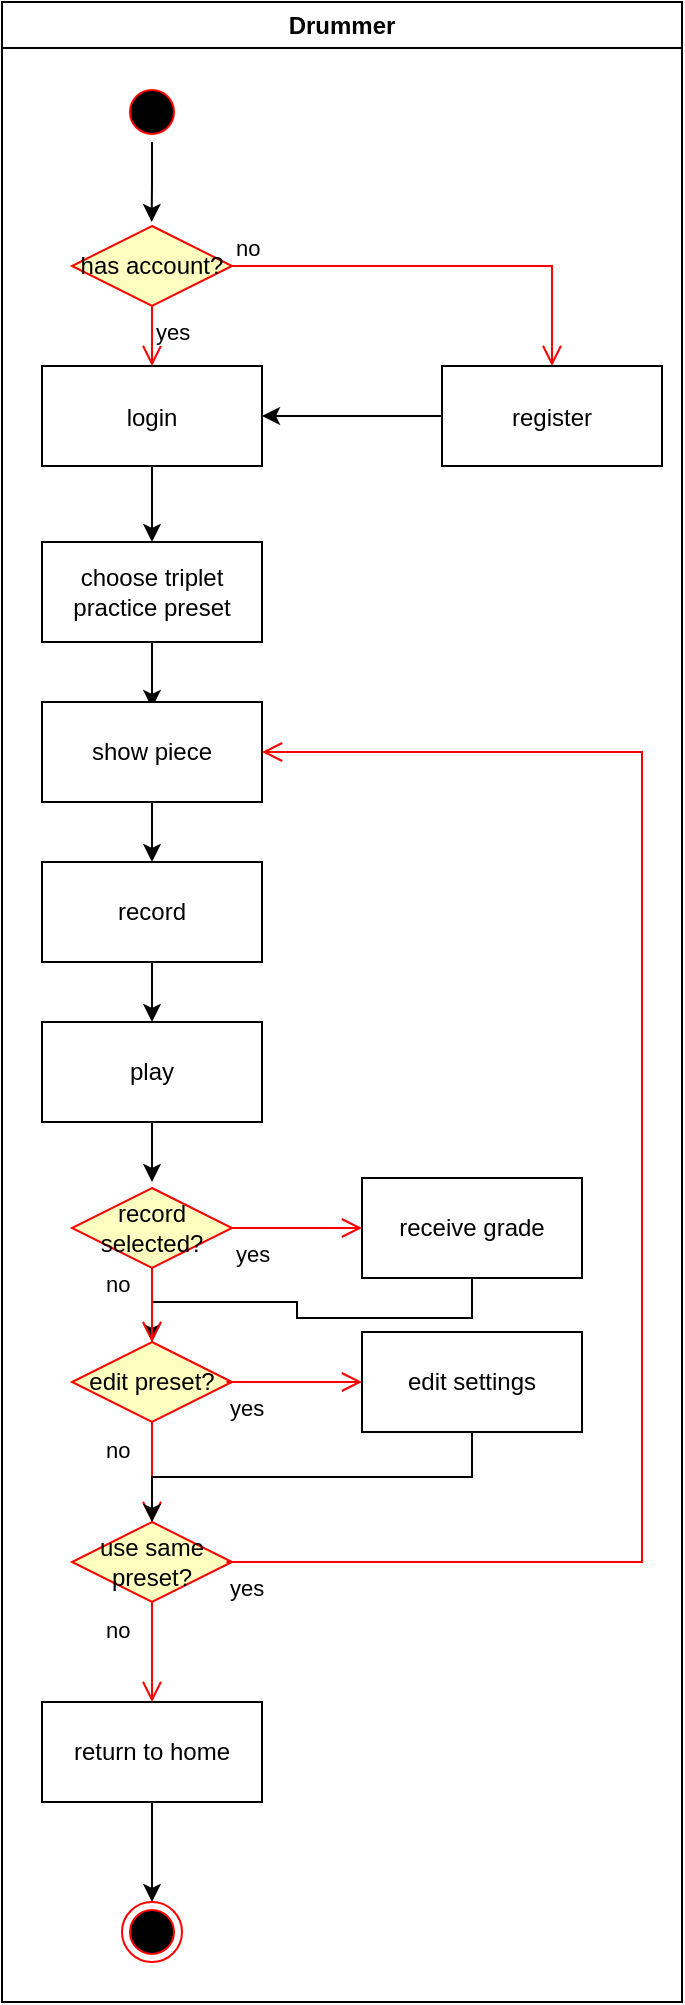 <mxfile version="26.0.11">
  <diagram name="Page-1" id="e7e014a7-5840-1c2e-5031-d8a46d1fe8dd">
    <mxGraphModel dx="2366" dy="3423" grid="1" gridSize="10" guides="1" tooltips="1" connect="1" arrows="1" fold="1" page="1" pageScale="1" pageWidth="1169" pageHeight="826" background="none" math="0" shadow="0">
      <root>
        <mxCell id="0" />
        <mxCell id="1" parent="0" />
        <mxCell id="NI65FcXABOgf1kVMYgQY-100" value="no" style="edgeStyle=orthogonalEdgeStyle;html=1;align=left;verticalAlign=bottom;endArrow=open;endSize=8;strokeColor=#ff0000;rounded=0;" parent="1" edge="1">
          <mxGeometry x="-0.093" y="-25" relative="1" as="geometry">
            <mxPoint x="235" y="-130" as="targetPoint" />
            <mxPoint as="offset" />
          </mxGeometry>
        </mxCell>
        <mxCell id="NI65FcXABOgf1kVMYgQY-101" value="yes" style="edgeStyle=orthogonalEdgeStyle;html=1;align=left;verticalAlign=top;endArrow=open;endSize=8;strokeColor=#ff0000;rounded=0;" parent="1" edge="1">
          <mxGeometry x="-1" relative="1" as="geometry">
            <mxPoint x="340" y="-187" as="targetPoint" />
          </mxGeometry>
        </mxCell>
        <mxCell id="NI65FcXABOgf1kVMYgQY-119" value="Drummer" style="swimlane;whiteSpace=wrap;startSize=23;" parent="1" vertex="1">
          <mxGeometry x="600" y="-1410" width="340" height="1000" as="geometry" />
        </mxCell>
        <mxCell id="NI65FcXABOgf1kVMYgQY-120" style="edgeStyle=orthogonalEdgeStyle;rounded=0;orthogonalLoop=1;jettySize=auto;html=1;exitX=0.5;exitY=1;exitDx=0;exitDy=0;" parent="NI65FcXABOgf1kVMYgQY-119" source="NI65FcXABOgf1kVMYgQY-121" edge="1">
          <mxGeometry relative="1" as="geometry">
            <mxPoint x="74.842" y="110.0" as="targetPoint" />
          </mxGeometry>
        </mxCell>
        <mxCell id="NI65FcXABOgf1kVMYgQY-121" value="" style="ellipse;shape=startState;fillColor=#000000;strokeColor=#ff0000;" parent="NI65FcXABOgf1kVMYgQY-119" vertex="1">
          <mxGeometry x="60" y="40" width="30" height="30" as="geometry" />
        </mxCell>
        <mxCell id="NI65FcXABOgf1kVMYgQY-122" style="edgeStyle=orthogonalEdgeStyle;rounded=0;orthogonalLoop=1;jettySize=auto;html=1;exitX=0.5;exitY=1;exitDx=0;exitDy=0;entryX=0.5;entryY=0;entryDx=0;entryDy=0;" parent="NI65FcXABOgf1kVMYgQY-119" source="NI65FcXABOgf1kVMYgQY-123" edge="1">
          <mxGeometry relative="1" as="geometry">
            <mxPoint x="75" y="270" as="targetPoint" />
          </mxGeometry>
        </mxCell>
        <mxCell id="NI65FcXABOgf1kVMYgQY-123" value="login" style="" parent="NI65FcXABOgf1kVMYgQY-119" vertex="1">
          <mxGeometry x="20" y="182" width="110" height="50" as="geometry" />
        </mxCell>
        <mxCell id="NI65FcXABOgf1kVMYgQY-124" style="edgeStyle=orthogonalEdgeStyle;rounded=0;orthogonalLoop=1;jettySize=auto;html=1;exitX=0.5;exitY=1;exitDx=0;exitDy=0;entryX=0.5;entryY=0;entryDx=0;entryDy=0;" parent="NI65FcXABOgf1kVMYgQY-119" edge="1">
          <mxGeometry relative="1" as="geometry">
            <mxPoint x="75" y="320" as="sourcePoint" />
            <mxPoint x="75" y="353" as="targetPoint" />
          </mxGeometry>
        </mxCell>
        <mxCell id="NI65FcXABOgf1kVMYgQY-126" style="edgeStyle=orthogonalEdgeStyle;rounded=0;orthogonalLoop=1;jettySize=auto;html=1;exitX=0.5;exitY=1;exitDx=0;exitDy=0;entryX=0.5;entryY=0;entryDx=0;entryDy=0;" parent="NI65FcXABOgf1kVMYgQY-119" edge="1">
          <mxGeometry relative="1" as="geometry">
            <mxPoint x="75" y="403" as="sourcePoint" />
          </mxGeometry>
        </mxCell>
        <mxCell id="NI65FcXABOgf1kVMYgQY-128" value="has account?" style="rhombus;whiteSpace=wrap;html=1;fontColor=#000000;fillColor=#ffffc0;strokeColor=#ff0000;" parent="NI65FcXABOgf1kVMYgQY-119" vertex="1">
          <mxGeometry x="35" y="112" width="80" height="40" as="geometry" />
        </mxCell>
        <mxCell id="NI65FcXABOgf1kVMYgQY-129" value="no" style="edgeStyle=orthogonalEdgeStyle;html=1;align=left;verticalAlign=bottom;endArrow=open;endSize=8;strokeColor=#ff0000;rounded=0;entryX=0.5;entryY=0;entryDx=0;entryDy=0;" parent="NI65FcXABOgf1kVMYgQY-119" source="NI65FcXABOgf1kVMYgQY-128" target="NI65FcXABOgf1kVMYgQY-132" edge="1">
          <mxGeometry x="-1" relative="1" as="geometry">
            <mxPoint x="310" y="90" as="targetPoint" />
          </mxGeometry>
        </mxCell>
        <mxCell id="NI65FcXABOgf1kVMYgQY-130" value="yes" style="edgeStyle=orthogonalEdgeStyle;html=1;align=left;verticalAlign=top;endArrow=open;endSize=8;strokeColor=#ff0000;rounded=0;entryX=0.5;entryY=0;entryDx=0;entryDy=0;" parent="NI65FcXABOgf1kVMYgQY-119" source="NI65FcXABOgf1kVMYgQY-128" target="NI65FcXABOgf1kVMYgQY-123" edge="1">
          <mxGeometry x="-1" relative="1" as="geometry">
            <mxPoint x="170" y="170" as="targetPoint" />
          </mxGeometry>
        </mxCell>
        <mxCell id="NI65FcXABOgf1kVMYgQY-131" style="edgeStyle=orthogonalEdgeStyle;rounded=0;orthogonalLoop=1;jettySize=auto;html=1;exitX=0;exitY=0.5;exitDx=0;exitDy=0;entryX=1;entryY=0.5;entryDx=0;entryDy=0;" parent="NI65FcXABOgf1kVMYgQY-119" source="NI65FcXABOgf1kVMYgQY-132" target="NI65FcXABOgf1kVMYgQY-123" edge="1">
          <mxGeometry relative="1" as="geometry" />
        </mxCell>
        <mxCell id="NI65FcXABOgf1kVMYgQY-132" value="register" style="" parent="NI65FcXABOgf1kVMYgQY-119" vertex="1">
          <mxGeometry x="220" y="182" width="110" height="50" as="geometry" />
        </mxCell>
        <mxCell id="NI65FcXABOgf1kVMYgQY-133" style="edgeStyle=orthogonalEdgeStyle;rounded=0;orthogonalLoop=1;jettySize=auto;html=1;exitX=0.5;exitY=1;exitDx=0;exitDy=0;entryX=0.5;entryY=0;entryDx=0;entryDy=0;" parent="NI65FcXABOgf1kVMYgQY-119" edge="1">
          <mxGeometry relative="1" as="geometry">
            <mxPoint x="75" y="490" as="sourcePoint" />
          </mxGeometry>
        </mxCell>
        <mxCell id="NI65FcXABOgf1kVMYgQY-135" style="edgeStyle=orthogonalEdgeStyle;rounded=0;orthogonalLoop=1;jettySize=auto;html=1;exitX=0.5;exitY=1;exitDx=0;exitDy=0;entryX=0.5;entryY=0;entryDx=0;entryDy=0;" parent="NI65FcXABOgf1kVMYgQY-119" edge="1">
          <mxGeometry relative="1" as="geometry">
            <mxPoint x="75" y="653" as="sourcePoint" />
          </mxGeometry>
        </mxCell>
        <mxCell id="NI65FcXABOgf1kVMYgQY-137" style="edgeStyle=orthogonalEdgeStyle;rounded=0;orthogonalLoop=1;jettySize=auto;html=1;exitX=0.5;exitY=1;exitDx=0;exitDy=0;entryX=0.5;entryY=0;entryDx=0;entryDy=0;" parent="NI65FcXABOgf1kVMYgQY-119" edge="1">
          <mxGeometry relative="1" as="geometry">
            <mxPoint x="75" y="740" as="sourcePoint" />
          </mxGeometry>
        </mxCell>
        <mxCell id="NI65FcXABOgf1kVMYgQY-139" style="edgeStyle=orthogonalEdgeStyle;rounded=0;orthogonalLoop=1;jettySize=auto;html=1;exitX=0.5;exitY=1;exitDx=0;exitDy=0;entryX=0.5;entryY=0;entryDx=0;entryDy=0;" parent="NI65FcXABOgf1kVMYgQY-119" edge="1">
          <mxGeometry relative="1" as="geometry">
            <mxPoint x="75" y="833" as="sourcePoint" />
          </mxGeometry>
        </mxCell>
        <mxCell id="NI65FcXABOgf1kVMYgQY-141" style="edgeStyle=orthogonalEdgeStyle;rounded=0;orthogonalLoop=1;jettySize=auto;html=1;exitX=0.5;exitY=1;exitDx=0;exitDy=0;entryX=0.5;entryY=0;entryDx=0;entryDy=0;" parent="NI65FcXABOgf1kVMYgQY-119" edge="1">
          <mxGeometry relative="1" as="geometry">
            <mxPoint x="75" y="570" as="sourcePoint" />
          </mxGeometry>
        </mxCell>
        <mxCell id="NI65FcXABOgf1kVMYgQY-145" style="edgeStyle=orthogonalEdgeStyle;rounded=0;orthogonalLoop=1;jettySize=auto;html=1;exitX=0.5;exitY=1;exitDx=0;exitDy=0;entryX=0.5;entryY=0;entryDx=0;entryDy=0;" parent="NI65FcXABOgf1kVMYgQY-119" source="NI65FcXABOgf1kVMYgQY-146" target="NI65FcXABOgf1kVMYgQY-148" edge="1">
          <mxGeometry relative="1" as="geometry" />
        </mxCell>
        <mxCell id="NI65FcXABOgf1kVMYgQY-146" value="show piece" style="html=1;whiteSpace=wrap;" parent="NI65FcXABOgf1kVMYgQY-119" vertex="1">
          <mxGeometry x="20" y="350" width="110" height="50" as="geometry" />
        </mxCell>
        <mxCell id="NI65FcXABOgf1kVMYgQY-147" style="edgeStyle=orthogonalEdgeStyle;rounded=0;orthogonalLoop=1;jettySize=auto;html=1;exitX=0.5;exitY=1;exitDx=0;exitDy=0;entryX=0.5;entryY=0;entryDx=0;entryDy=0;" parent="NI65FcXABOgf1kVMYgQY-119" source="NI65FcXABOgf1kVMYgQY-148" target="NI65FcXABOgf1kVMYgQY-150" edge="1">
          <mxGeometry relative="1" as="geometry" />
        </mxCell>
        <mxCell id="NI65FcXABOgf1kVMYgQY-148" value="record" style="html=1;whiteSpace=wrap;" parent="NI65FcXABOgf1kVMYgQY-119" vertex="1">
          <mxGeometry x="20" y="430" width="110" height="50" as="geometry" />
        </mxCell>
        <mxCell id="NI65FcXABOgf1kVMYgQY-166" style="edgeStyle=orthogonalEdgeStyle;rounded=0;orthogonalLoop=1;jettySize=auto;html=1;exitX=0.5;exitY=1;exitDx=0;exitDy=0;" parent="NI65FcXABOgf1kVMYgQY-119" source="NI65FcXABOgf1kVMYgQY-150" edge="1">
          <mxGeometry relative="1" as="geometry">
            <mxPoint x="75" y="590" as="targetPoint" />
          </mxGeometry>
        </mxCell>
        <mxCell id="NI65FcXABOgf1kVMYgQY-150" value="play" style="html=1;whiteSpace=wrap;" parent="NI65FcXABOgf1kVMYgQY-119" vertex="1">
          <mxGeometry x="20" y="510" width="110" height="50" as="geometry" />
        </mxCell>
        <mxCell id="NI65FcXABOgf1kVMYgQY-151" style="edgeStyle=orthogonalEdgeStyle;rounded=0;orthogonalLoop=1;jettySize=auto;html=1;exitX=0.5;exitY=1;exitDx=0;exitDy=0;entryX=0.5;entryY=0;entryDx=0;entryDy=0;" parent="NI65FcXABOgf1kVMYgQY-119" source="NI65FcXABOgf1kVMYgQY-152" target="NI65FcXABOgf1kVMYgQY-153" edge="1">
          <mxGeometry relative="1" as="geometry" />
        </mxCell>
        <mxCell id="NI65FcXABOgf1kVMYgQY-152" value="return to home" style="html=1;whiteSpace=wrap;" parent="NI65FcXABOgf1kVMYgQY-119" vertex="1">
          <mxGeometry x="20" y="850" width="110" height="50" as="geometry" />
        </mxCell>
        <mxCell id="NI65FcXABOgf1kVMYgQY-153" value="" style="ellipse;html=1;shape=endState;fillColor=#000000;strokeColor=#ff0000;" parent="NI65FcXABOgf1kVMYgQY-119" vertex="1">
          <mxGeometry x="60" y="950" width="30" height="30" as="geometry" />
        </mxCell>
        <mxCell id="NI65FcXABOgf1kVMYgQY-154" value="record selected?" style="rhombus;whiteSpace=wrap;html=1;fontColor=#000000;fillColor=#ffffc0;strokeColor=#ff0000;" parent="NI65FcXABOgf1kVMYgQY-119" vertex="1">
          <mxGeometry x="35" y="593" width="80" height="40" as="geometry" />
        </mxCell>
        <mxCell id="NI65FcXABOgf1kVMYgQY-155" value="edit preset?" style="rhombus;whiteSpace=wrap;html=1;fontColor=#000000;fillColor=#ffffc0;strokeColor=#ff0000;" parent="NI65FcXABOgf1kVMYgQY-119" vertex="1">
          <mxGeometry x="35" y="670" width="80" height="40" as="geometry" />
        </mxCell>
        <mxCell id="NI65FcXABOgf1kVMYgQY-156" value="no" style="edgeStyle=orthogonalEdgeStyle;html=1;align=left;verticalAlign=bottom;endArrow=open;endSize=8;strokeColor=#ff0000;rounded=0;" parent="NI65FcXABOgf1kVMYgQY-119" source="NI65FcXABOgf1kVMYgQY-155" edge="1">
          <mxGeometry x="-0.111" y="-25" relative="1" as="geometry">
            <mxPoint x="75" y="760" as="targetPoint" />
            <mxPoint as="offset" />
          </mxGeometry>
        </mxCell>
        <mxCell id="NI65FcXABOgf1kVMYgQY-157" value="yes" style="edgeStyle=orthogonalEdgeStyle;html=1;align=left;verticalAlign=top;endArrow=open;endSize=8;strokeColor=#ff0000;rounded=0;" parent="NI65FcXABOgf1kVMYgQY-119" edge="1">
          <mxGeometry x="-1" relative="1" as="geometry">
            <mxPoint x="180" y="690" as="targetPoint" />
            <mxPoint x="112.24" y="690" as="sourcePoint" />
          </mxGeometry>
        </mxCell>
        <mxCell id="NI65FcXABOgf1kVMYgQY-158" style="edgeStyle=orthogonalEdgeStyle;rounded=0;orthogonalLoop=1;jettySize=auto;html=1;exitX=0.5;exitY=1;exitDx=0;exitDy=0;entryX=0.5;entryY=0;entryDx=0;entryDy=0;" parent="NI65FcXABOgf1kVMYgQY-119" source="NI65FcXABOgf1kVMYgQY-159" target="NI65FcXABOgf1kVMYgQY-155" edge="1">
          <mxGeometry relative="1" as="geometry">
            <mxPoint x="80" y="1280" as="targetPoint" />
          </mxGeometry>
        </mxCell>
        <mxCell id="NI65FcXABOgf1kVMYgQY-159" value="receive grade" style="html=1;whiteSpace=wrap;" parent="NI65FcXABOgf1kVMYgQY-119" vertex="1">
          <mxGeometry x="180" y="588" width="110" height="50" as="geometry" />
        </mxCell>
        <mxCell id="NI65FcXABOgf1kVMYgQY-160" value="use same preset?" style="rhombus;whiteSpace=wrap;html=1;fontColor=#000000;fillColor=#ffffc0;strokeColor=#ff0000;" parent="NI65FcXABOgf1kVMYgQY-119" vertex="1">
          <mxGeometry x="35" y="760" width="80" height="40" as="geometry" />
        </mxCell>
        <mxCell id="NI65FcXABOgf1kVMYgQY-161" value="no" style="edgeStyle=orthogonalEdgeStyle;html=1;align=left;verticalAlign=bottom;endArrow=open;endSize=8;strokeColor=#ff0000;rounded=0;" parent="NI65FcXABOgf1kVMYgQY-119" source="NI65FcXABOgf1kVMYgQY-160" edge="1">
          <mxGeometry x="-0.111" y="-25" relative="1" as="geometry">
            <mxPoint x="75" y="850" as="targetPoint" />
            <mxPoint as="offset" />
          </mxGeometry>
        </mxCell>
        <mxCell id="NI65FcXABOgf1kVMYgQY-162" value="yes" style="edgeStyle=orthogonalEdgeStyle;html=1;align=left;verticalAlign=top;endArrow=open;endSize=8;strokeColor=#ff0000;rounded=0;entryX=1;entryY=0.5;entryDx=0;entryDy=0;" parent="NI65FcXABOgf1kVMYgQY-119" target="NI65FcXABOgf1kVMYgQY-146" edge="1">
          <mxGeometry x="-1" relative="1" as="geometry">
            <mxPoint x="300" y="380" as="targetPoint" />
            <mxPoint x="112.24" y="780" as="sourcePoint" />
            <Array as="points">
              <mxPoint x="320" y="780" />
              <mxPoint x="320" y="375" />
            </Array>
          </mxGeometry>
        </mxCell>
        <mxCell id="NI65FcXABOgf1kVMYgQY-163" style="edgeStyle=orthogonalEdgeStyle;rounded=0;orthogonalLoop=1;jettySize=auto;html=1;exitX=0.5;exitY=1;exitDx=0;exitDy=0;entryX=0.5;entryY=0;entryDx=0;entryDy=0;" parent="NI65FcXABOgf1kVMYgQY-119" source="NI65FcXABOgf1kVMYgQY-164" target="NI65FcXABOgf1kVMYgQY-160" edge="1">
          <mxGeometry relative="1" as="geometry" />
        </mxCell>
        <mxCell id="NI65FcXABOgf1kVMYgQY-164" value="edit settings" style="html=1;whiteSpace=wrap;" parent="NI65FcXABOgf1kVMYgQY-119" vertex="1">
          <mxGeometry x="180" y="665" width="110" height="50" as="geometry" />
        </mxCell>
        <mxCell id="NI65FcXABOgf1kVMYgQY-173" value="choose triplet practice preset" style="html=1;whiteSpace=wrap;" parent="NI65FcXABOgf1kVMYgQY-119" vertex="1">
          <mxGeometry x="20" y="270" width="110" height="50" as="geometry" />
        </mxCell>
        <mxCell id="NI65FcXABOgf1kVMYgQY-170" value="no" style="edgeStyle=orthogonalEdgeStyle;html=1;align=left;verticalAlign=bottom;endArrow=open;endSize=8;strokeColor=#ff0000;rounded=0;exitX=0.5;exitY=1;exitDx=0;exitDy=0;" parent="1" source="NI65FcXABOgf1kVMYgQY-154" edge="1">
          <mxGeometry x="-0.111" y="-25" relative="1" as="geometry">
            <mxPoint x="675" y="-740" as="targetPoint" />
            <mxPoint as="offset" />
            <mxPoint x="685" y="-600" as="sourcePoint" />
          </mxGeometry>
        </mxCell>
        <mxCell id="NI65FcXABOgf1kVMYgQY-171" value="yes" style="edgeStyle=orthogonalEdgeStyle;html=1;align=left;verticalAlign=top;endArrow=open;endSize=8;strokeColor=#ff0000;rounded=0;exitX=1;exitY=0.5;exitDx=0;exitDy=0;" parent="1" source="NI65FcXABOgf1kVMYgQY-154" edge="1">
          <mxGeometry x="-1" relative="1" as="geometry">
            <mxPoint x="780" y="-797" as="targetPoint" />
            <mxPoint x="722.24" y="-710" as="sourcePoint" />
          </mxGeometry>
        </mxCell>
      </root>
    </mxGraphModel>
  </diagram>
</mxfile>
